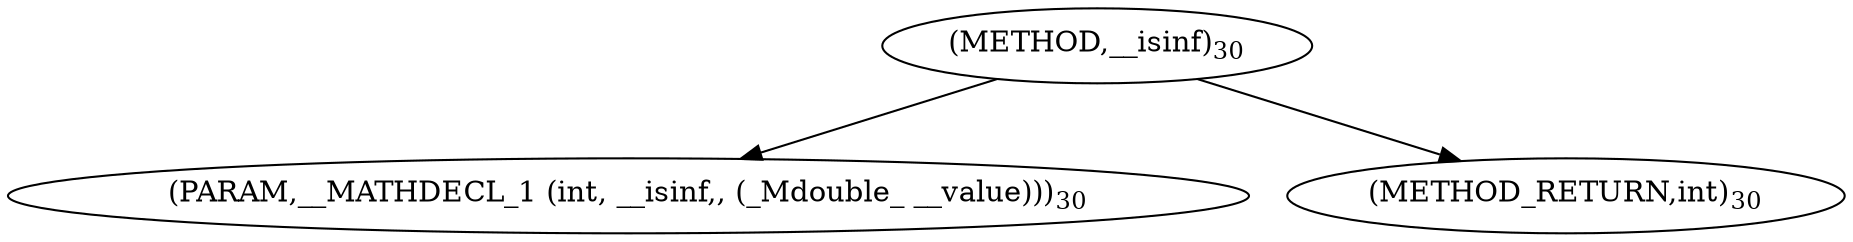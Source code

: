 digraph "__isinf" {  
"6225" [label = <(METHOD,__isinf)<SUB>30</SUB>> ]
"6226" [label = <(PARAM,__MATHDECL_1 (int, __isinf,, (_Mdouble_ __value)))<SUB>30</SUB>> ]
"6227" [label = <(METHOD_RETURN,int)<SUB>30</SUB>> ]
  "6225" -> "6226" 
  "6225" -> "6227" 
}
